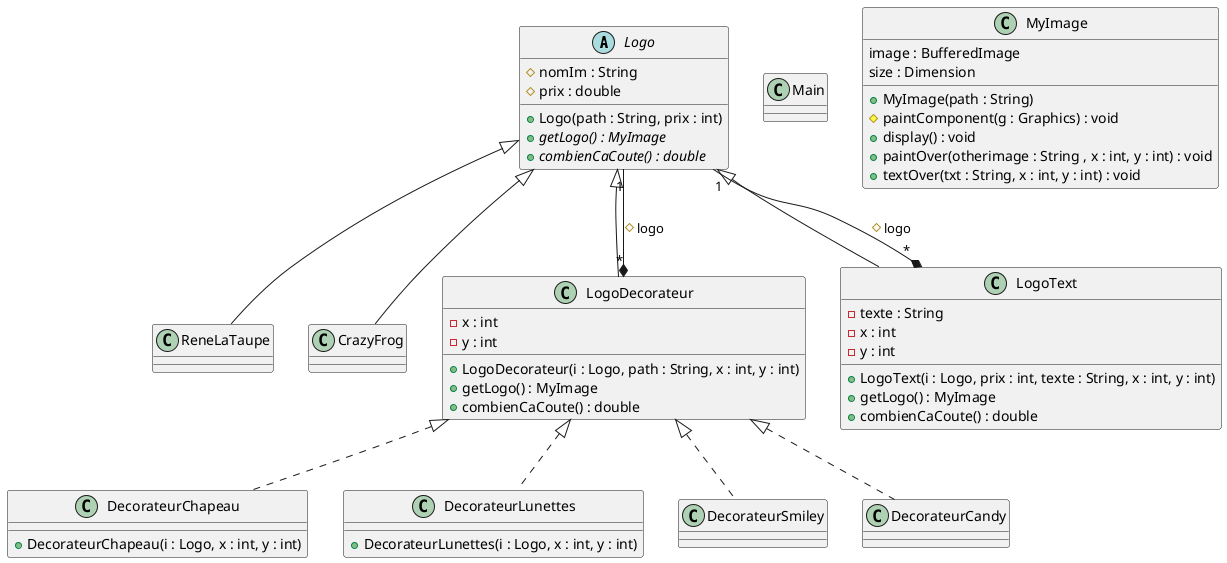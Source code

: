 @startuml
'https://plantuml.com/class-diagram

abstract class Logo {
    # nomIm : String
    # prix : double
    + Logo(path : String, prix : int)
    + {abstract} getLogo() : MyImage
    + {abstract} combienCaCoute() : double
}
class Main
class ReneLaTaupe extends Logo
class CrazyFrog extends Logo
class MyImage{
    image : BufferedImage
    size : Dimension
    + MyImage(path : String)
    # paintComponent(g : Graphics) : void
    + display() : void
    + paintOver(otherimage : String , x : int, y : int) : void
    + textOver(txt : String, x : int, y : int) : void
}

class LogoDecorateur extends Logo{
    - x : int
    - y : int
    + LogoDecorateur(i : Logo, path : String, x : int, y : int)
    + getLogo() : MyImage
    + combienCaCoute() : double
}
LogoDecorateur "*" *-- "1" Logo : #logo

class DecorateurChapeau implements LogoDecorateur{
    + DecorateurChapeau(i : Logo, x : int, y : int)
}

class DecorateurLunettes implements LogoDecorateur{
    + DecorateurLunettes(i : Logo, x : int, y : int)
}

class DecorateurSmiley implements LogoDecorateur
class DecorateurCandy implements LogoDecorateur

class LogoText extends Logo{
    - texte : String
    - x : int
    - y : int
    + LogoText(i : Logo, prix : int, texte : String, x : int, y : int)
    + getLogo() : MyImage
    + combienCaCoute() : double
}

LogoText "*" *-- "1" Logo : #logo

@enduml